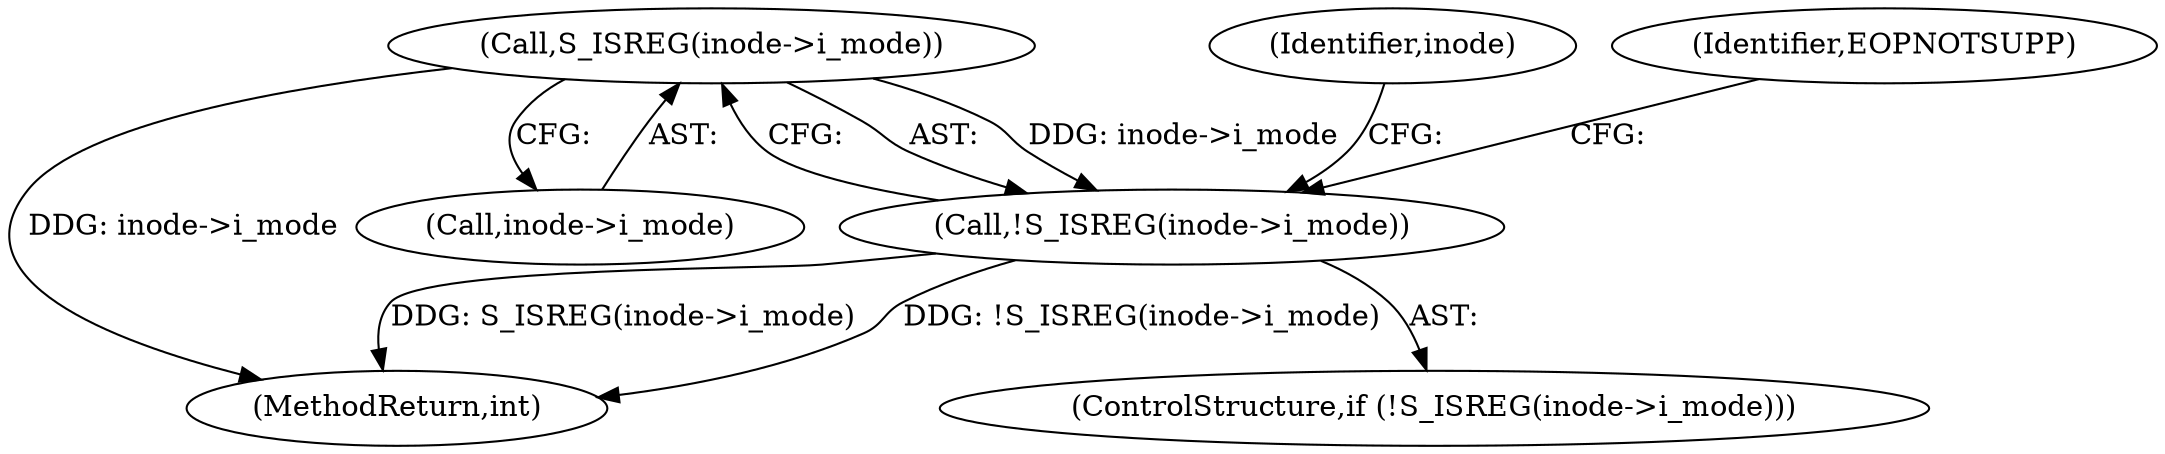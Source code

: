 digraph "0_linux_ea3d7209ca01da209cda6f0dea8be9cc4b7a933b_0@pointer" {
"1000173" [label="(Call,S_ISREG(inode->i_mode))"];
"1000172" [label="(Call,!S_ISREG(inode->i_mode))"];
"1000181" [label="(Identifier,inode)"];
"1000494" [label="(MethodReturn,int)"];
"1000171" [label="(ControlStructure,if (!S_ISREG(inode->i_mode)))"];
"1000174" [label="(Call,inode->i_mode)"];
"1000172" [label="(Call,!S_ISREG(inode->i_mode))"];
"1000179" [label="(Identifier,EOPNOTSUPP)"];
"1000173" [label="(Call,S_ISREG(inode->i_mode))"];
"1000173" -> "1000172"  [label="AST: "];
"1000173" -> "1000174"  [label="CFG: "];
"1000174" -> "1000173"  [label="AST: "];
"1000172" -> "1000173"  [label="CFG: "];
"1000173" -> "1000494"  [label="DDG: inode->i_mode"];
"1000173" -> "1000172"  [label="DDG: inode->i_mode"];
"1000172" -> "1000171"  [label="AST: "];
"1000179" -> "1000172"  [label="CFG: "];
"1000181" -> "1000172"  [label="CFG: "];
"1000172" -> "1000494"  [label="DDG: !S_ISREG(inode->i_mode)"];
"1000172" -> "1000494"  [label="DDG: S_ISREG(inode->i_mode)"];
}
